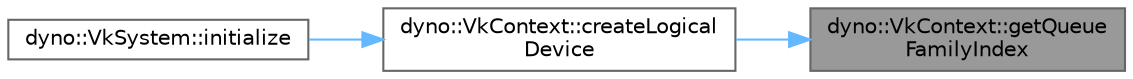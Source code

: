digraph "dyno::VkContext::getQueueFamilyIndex"
{
 // LATEX_PDF_SIZE
  bgcolor="transparent";
  edge [fontname=Helvetica,fontsize=10,labelfontname=Helvetica,labelfontsize=10];
  node [fontname=Helvetica,fontsize=10,shape=box,height=0.2,width=0.4];
  rankdir="RL";
  Node1 [id="Node000001",label="dyno::VkContext::getQueue\lFamilyIndex",height=0.2,width=0.4,color="gray40", fillcolor="grey60", style="filled", fontcolor="black",tooltip=" "];
  Node1 -> Node2 [id="edge1_Node000001_Node000002",dir="back",color="steelblue1",style="solid",tooltip=" "];
  Node2 [id="Node000002",label="dyno::VkContext::createLogical\lDevice",height=0.2,width=0.4,color="grey40", fillcolor="white", style="filled",URL="$classdyno_1_1_vk_context.html#a5b53e11dc0f04a6f875e793c79f5fe9d",tooltip=" "];
  Node2 -> Node3 [id="edge2_Node000002_Node000003",dir="back",color="steelblue1",style="solid",tooltip=" "];
  Node3 [id="Node000003",label="dyno::VkSystem::initialize",height=0.2,width=0.4,color="grey40", fillcolor="white", style="filled",URL="$classdyno_1_1_vk_system.html#a45a4e57cd6010eb407de90b51a149f3e",tooltip=" "];
}
